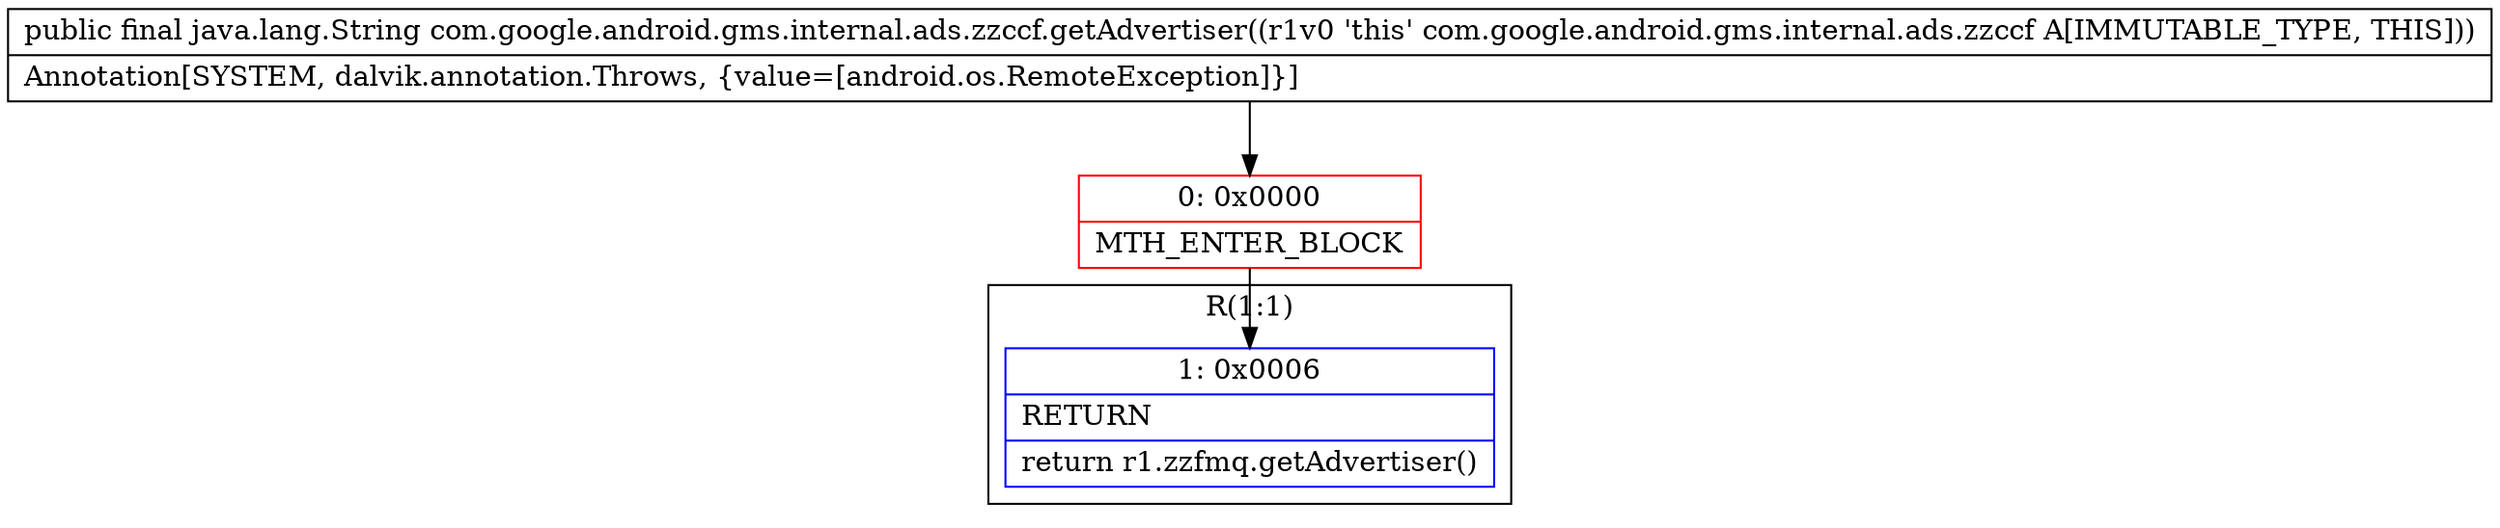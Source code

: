 digraph "CFG forcom.google.android.gms.internal.ads.zzccf.getAdvertiser()Ljava\/lang\/String;" {
subgraph cluster_Region_1873092497 {
label = "R(1:1)";
node [shape=record,color=blue];
Node_1 [shape=record,label="{1\:\ 0x0006|RETURN\l|return r1.zzfmq.getAdvertiser()\l}"];
}
Node_0 [shape=record,color=red,label="{0\:\ 0x0000|MTH_ENTER_BLOCK\l}"];
MethodNode[shape=record,label="{public final java.lang.String com.google.android.gms.internal.ads.zzccf.getAdvertiser((r1v0 'this' com.google.android.gms.internal.ads.zzccf A[IMMUTABLE_TYPE, THIS]))  | Annotation[SYSTEM, dalvik.annotation.Throws, \{value=[android.os.RemoteException]\}]\l}"];
MethodNode -> Node_0;
Node_0 -> Node_1;
}

